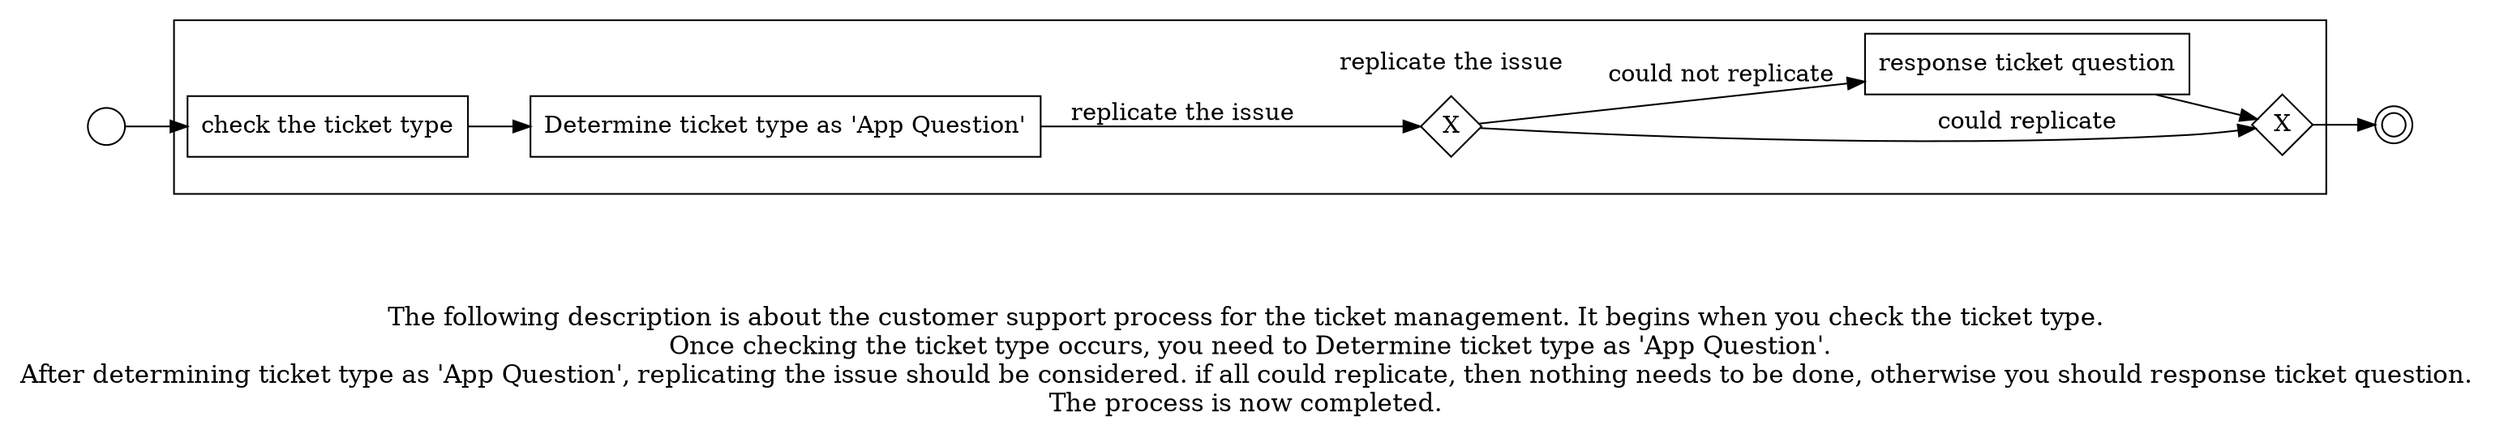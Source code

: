 digraph customer_support_process_for_the_ticket_management_73 {
	graph [rankdir=LR]
	START_NODE [label="" shape=circle width=0.3]
	subgraph CLUSTER_0 {
		"check the ticket type" [shape=box]
		"Determine ticket type as 'App Question'" [shape=box]
		"check the ticket type" -> "Determine ticket type as 'App Question'"
		subgraph "CLUSTER_XOR_3. Ticket Action_GQ3E" {
			color=white label="replicate the issue"
			"XOR_SPLIT--replicate the issue_Z58I" [label=X fixedsize=true shape=diamond width=0.5]
		}
		"Determine ticket type as 'App Question'" -> "XOR_SPLIT--replicate the issue_Z58I" [label="replicate the issue"]
		"XOR_SPLIT--replicate the issue_Z58I" -> "XOR_JOIN--replicate the issue_Z58I" [label="could replicate"]
		"response ticket question" [shape=box]
		"XOR_SPLIT--replicate the issue_Z58I" -> "response ticket question" [label="could not replicate"]
		"XOR_JOIN--replicate the issue_Z58I" [label=X fixedsize=true shape=diamond width=0.5]
		"response ticket question" -> "XOR_JOIN--replicate the issue_Z58I"
	}
	START_NODE -> "check the ticket type"
	END_NODE [label="" shape=doublecircle width=0.2]
	"XOR_JOIN--replicate the issue_Z58I" -> END_NODE
	fontsize=15 label="\n\n
The following description is about the customer support process for the ticket management. It begins when you check the ticket type. 
Once checking the ticket type occurs, you need to Determine ticket type as 'App Question'.
After determining ticket type as 'App Question', replicating the issue should be considered. if all could replicate, then nothing needs to be done, otherwise you should response ticket question. 
The process is now completed. 
"
}
